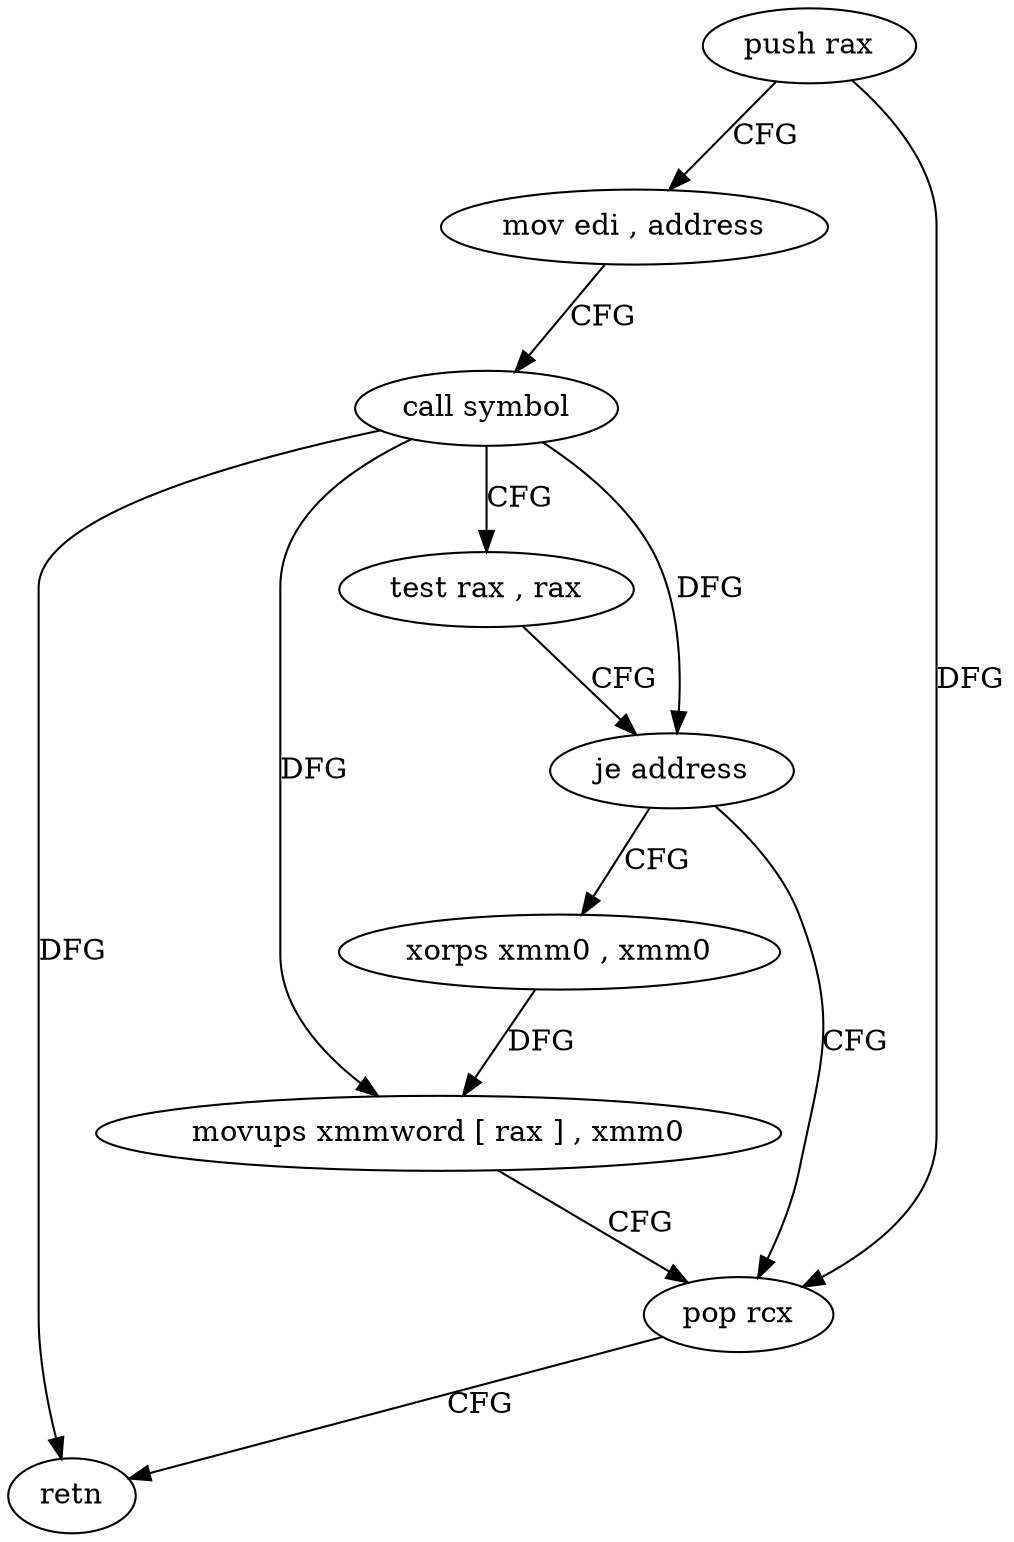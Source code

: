 digraph "func" {
"142832" [label = "push rax" ]
"142833" [label = "mov edi , address" ]
"142838" [label = "call symbol" ]
"142843" [label = "test rax , rax" ]
"142846" [label = "je address" ]
"142854" [label = "pop rcx" ]
"142848" [label = "xorps xmm0 , xmm0" ]
"142855" [label = "retn" ]
"142851" [label = "movups xmmword [ rax ] , xmm0" ]
"142832" -> "142833" [ label = "CFG" ]
"142832" -> "142854" [ label = "DFG" ]
"142833" -> "142838" [ label = "CFG" ]
"142838" -> "142843" [ label = "CFG" ]
"142838" -> "142846" [ label = "DFG" ]
"142838" -> "142855" [ label = "DFG" ]
"142838" -> "142851" [ label = "DFG" ]
"142843" -> "142846" [ label = "CFG" ]
"142846" -> "142854" [ label = "CFG" ]
"142846" -> "142848" [ label = "CFG" ]
"142854" -> "142855" [ label = "CFG" ]
"142848" -> "142851" [ label = "DFG" ]
"142851" -> "142854" [ label = "CFG" ]
}
